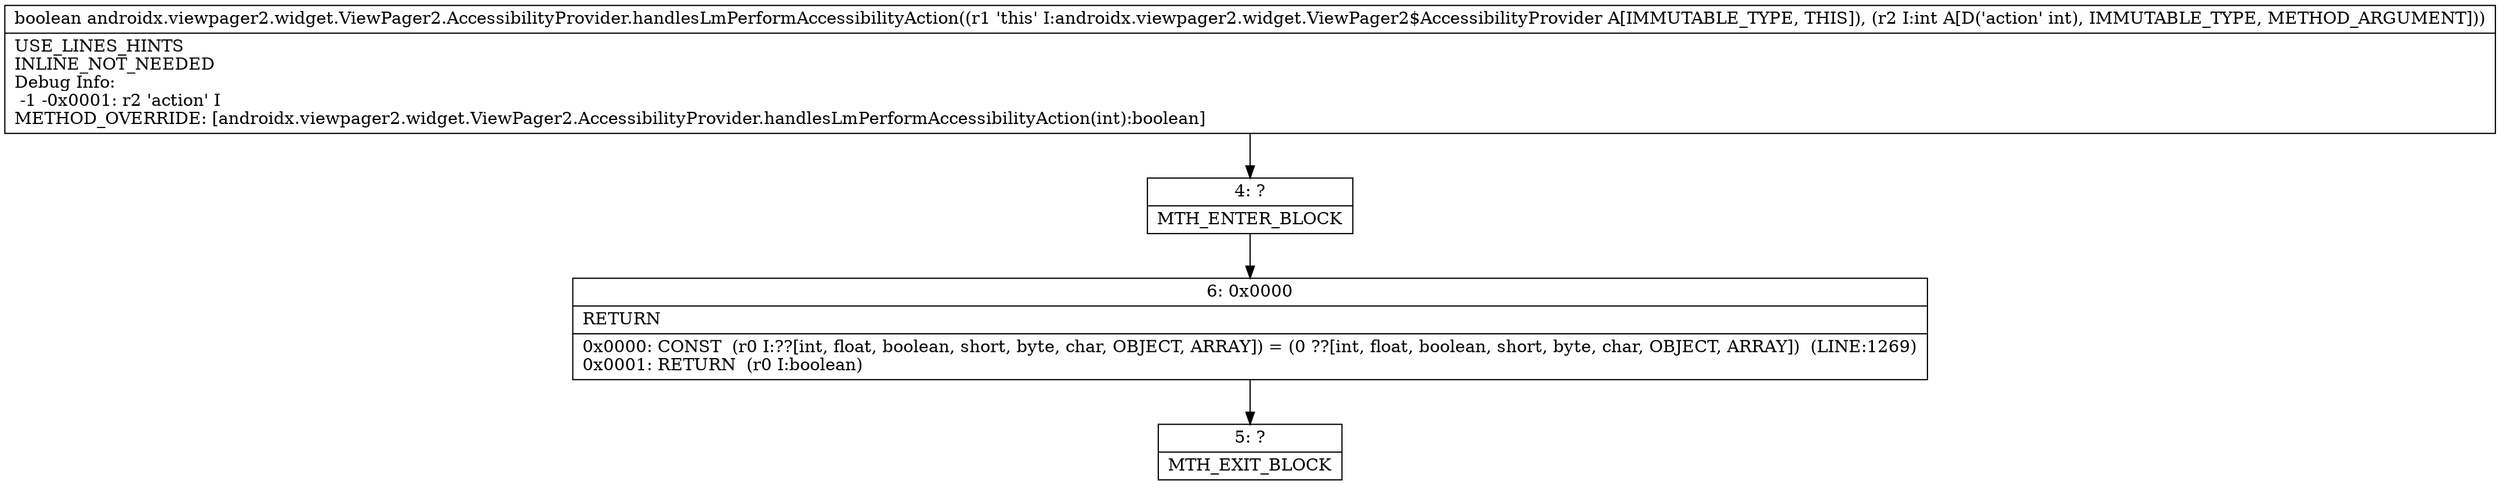 digraph "CFG forandroidx.viewpager2.widget.ViewPager2.AccessibilityProvider.handlesLmPerformAccessibilityAction(I)Z" {
Node_4 [shape=record,label="{4\:\ ?|MTH_ENTER_BLOCK\l}"];
Node_6 [shape=record,label="{6\:\ 0x0000|RETURN\l|0x0000: CONST  (r0 I:??[int, float, boolean, short, byte, char, OBJECT, ARRAY]) = (0 ??[int, float, boolean, short, byte, char, OBJECT, ARRAY])  (LINE:1269)\l0x0001: RETURN  (r0 I:boolean) \l}"];
Node_5 [shape=record,label="{5\:\ ?|MTH_EXIT_BLOCK\l}"];
MethodNode[shape=record,label="{boolean androidx.viewpager2.widget.ViewPager2.AccessibilityProvider.handlesLmPerformAccessibilityAction((r1 'this' I:androidx.viewpager2.widget.ViewPager2$AccessibilityProvider A[IMMUTABLE_TYPE, THIS]), (r2 I:int A[D('action' int), IMMUTABLE_TYPE, METHOD_ARGUMENT]))  | USE_LINES_HINTS\lINLINE_NOT_NEEDED\lDebug Info:\l  \-1 \-0x0001: r2 'action' I\lMETHOD_OVERRIDE: [androidx.viewpager2.widget.ViewPager2.AccessibilityProvider.handlesLmPerformAccessibilityAction(int):boolean]\l}"];
MethodNode -> Node_4;Node_4 -> Node_6;
Node_6 -> Node_5;
}

